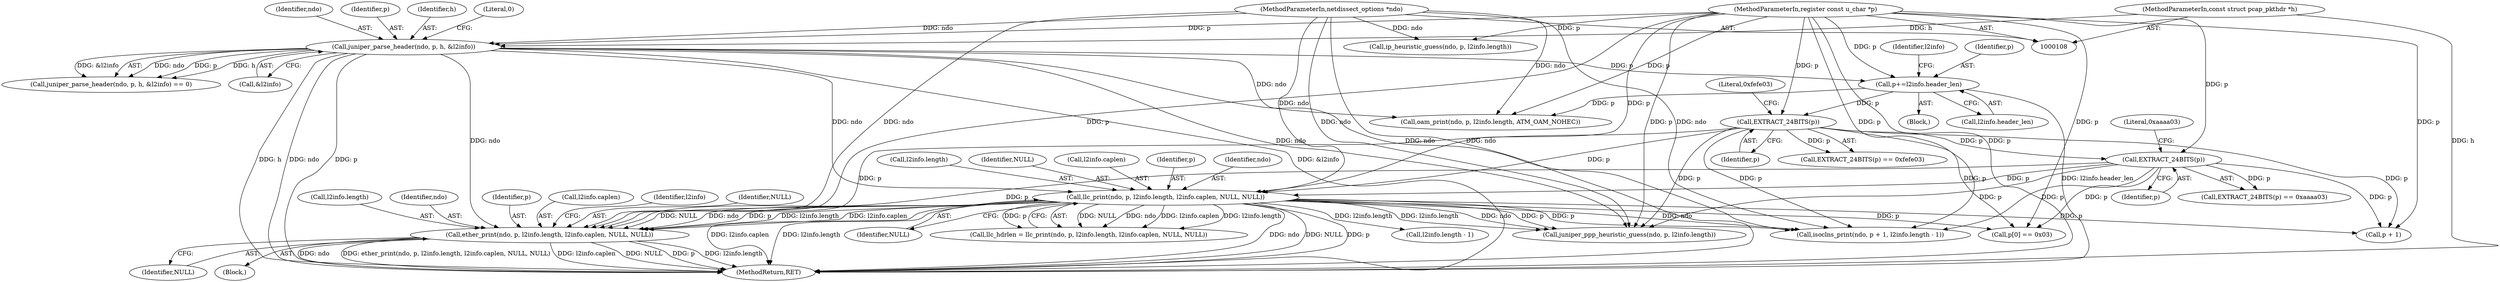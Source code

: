 digraph "0_tcpdump_1dcd10aceabbc03bf571ea32b892c522cbe923de_6@pointer" {
"1000204" [label="(Call,ether_print(ndo, p, l2info.length, l2info.caplen, NULL, NULL))"];
"1000171" [label="(Call,llc_print(ndo, p, l2info.length, l2info.caplen, NULL, NULL))"];
"1000122" [label="(Call,juniper_parse_header(ndo, p, h, &l2info))"];
"1000109" [label="(MethodParameterIn,netdissect_options *ndo)"];
"1000111" [label="(MethodParameterIn,register const u_char *p)"];
"1000110" [label="(MethodParameterIn,const struct pcap_pkthdr *h)"];
"1000165" [label="(Call,EXTRACT_24BITS(p))"];
"1000161" [label="(Call,EXTRACT_24BITS(p))"];
"1000133" [label="(Call,p+=l2info.header_len)"];
"1000166" [label="(Identifier,p)"];
"1000206" [label="(Identifier,p)"];
"1000177" [label="(Call,l2info.caplen)"];
"1000210" [label="(Call,l2info.caplen)"];
"1000121" [label="(Call,juniper_parse_header(ndo, p, h, &l2info) == 0)"];
"1000142" [label="(Identifier,l2info)"];
"1000203" [label="(Block,)"];
"1000162" [label="(Identifier,p)"];
"1000161" [label="(Call,EXTRACT_24BITS(p))"];
"1000181" [label="(Identifier,NULL)"];
"1000124" [label="(Identifier,p)"];
"1000242" [label="(Call,juniper_ppp_heuristic_guess(ndo, p, l2info.length))"];
"1000125" [label="(Identifier,h)"];
"1000111" [label="(MethodParameterIn,register const u_char *p)"];
"1000220" [label="(Call,p[0] == 0x03)"];
"1000122" [label="(Call,juniper_parse_header(ndo, p, h, &l2info))"];
"1000214" [label="(Identifier,NULL)"];
"1000112" [label="(Block,)"];
"1000163" [label="(Literal,0xfefe03)"];
"1000173" [label="(Identifier,p)"];
"1000147" [label="(Call,oam_print(ndo, p, l2info.length, ATM_OAM_NOHEC))"];
"1000228" [label="(Call,p + 1)"];
"1000217" [label="(Identifier,l2info)"];
"1000171" [label="(Call,llc_print(ndo, p, l2info.length, l2info.caplen, NULL, NULL))"];
"1000270" [label="(MethodReturn,RET)"];
"1000172" [label="(Identifier,ndo)"];
"1000213" [label="(Identifier,NULL)"];
"1000126" [label="(Call,&l2info)"];
"1000207" [label="(Call,l2info.length)"];
"1000160" [label="(Call,EXTRACT_24BITS(p) == 0xfefe03)"];
"1000128" [label="(Literal,0)"];
"1000135" [label="(Call,l2info.header_len)"];
"1000169" [label="(Call,llc_hdrlen = llc_print(ndo, p, l2info.length, l2info.caplen, NULL, NULL))"];
"1000205" [label="(Identifier,ndo)"];
"1000255" [label="(Call,ip_heuristic_guess(ndo, p, l2info.length))"];
"1000204" [label="(Call,ether_print(ndo, p, l2info.length, l2info.caplen, NULL, NULL))"];
"1000165" [label="(Call,EXTRACT_24BITS(p))"];
"1000231" [label="(Call,l2info.length - 1)"];
"1000174" [label="(Call,l2info.length)"];
"1000133" [label="(Call,p+=l2info.header_len)"];
"1000109" [label="(MethodParameterIn,netdissect_options *ndo)"];
"1000167" [label="(Literal,0xaaaa03)"];
"1000180" [label="(Identifier,NULL)"];
"1000164" [label="(Call,EXTRACT_24BITS(p) == 0xaaaa03)"];
"1000134" [label="(Identifier,p)"];
"1000226" [label="(Call,isoclns_print(ndo, p + 1, l2info.length - 1))"];
"1000123" [label="(Identifier,ndo)"];
"1000110" [label="(MethodParameterIn,const struct pcap_pkthdr *h)"];
"1000204" -> "1000203"  [label="AST: "];
"1000204" -> "1000214"  [label="CFG: "];
"1000205" -> "1000204"  [label="AST: "];
"1000206" -> "1000204"  [label="AST: "];
"1000207" -> "1000204"  [label="AST: "];
"1000210" -> "1000204"  [label="AST: "];
"1000213" -> "1000204"  [label="AST: "];
"1000214" -> "1000204"  [label="AST: "];
"1000217" -> "1000204"  [label="CFG: "];
"1000204" -> "1000270"  [label="DDG: l2info.caplen"];
"1000204" -> "1000270"  [label="DDG: NULL"];
"1000204" -> "1000270"  [label="DDG: p"];
"1000204" -> "1000270"  [label="DDG: l2info.length"];
"1000204" -> "1000270"  [label="DDG: ndo"];
"1000204" -> "1000270"  [label="DDG: ether_print(ndo, p, l2info.length, l2info.caplen, NULL, NULL)"];
"1000171" -> "1000204"  [label="DDG: ndo"];
"1000171" -> "1000204"  [label="DDG: p"];
"1000171" -> "1000204"  [label="DDG: l2info.length"];
"1000171" -> "1000204"  [label="DDG: l2info.caplen"];
"1000171" -> "1000204"  [label="DDG: NULL"];
"1000122" -> "1000204"  [label="DDG: ndo"];
"1000109" -> "1000204"  [label="DDG: ndo"];
"1000165" -> "1000204"  [label="DDG: p"];
"1000161" -> "1000204"  [label="DDG: p"];
"1000111" -> "1000204"  [label="DDG: p"];
"1000171" -> "1000169"  [label="AST: "];
"1000171" -> "1000181"  [label="CFG: "];
"1000172" -> "1000171"  [label="AST: "];
"1000173" -> "1000171"  [label="AST: "];
"1000174" -> "1000171"  [label="AST: "];
"1000177" -> "1000171"  [label="AST: "];
"1000180" -> "1000171"  [label="AST: "];
"1000181" -> "1000171"  [label="AST: "];
"1000169" -> "1000171"  [label="CFG: "];
"1000171" -> "1000270"  [label="DDG: ndo"];
"1000171" -> "1000270"  [label="DDG: NULL"];
"1000171" -> "1000270"  [label="DDG: p"];
"1000171" -> "1000270"  [label="DDG: l2info.caplen"];
"1000171" -> "1000270"  [label="DDG: l2info.length"];
"1000171" -> "1000169"  [label="DDG: NULL"];
"1000171" -> "1000169"  [label="DDG: ndo"];
"1000171" -> "1000169"  [label="DDG: l2info.caplen"];
"1000171" -> "1000169"  [label="DDG: l2info.length"];
"1000171" -> "1000169"  [label="DDG: p"];
"1000122" -> "1000171"  [label="DDG: ndo"];
"1000109" -> "1000171"  [label="DDG: ndo"];
"1000165" -> "1000171"  [label="DDG: p"];
"1000161" -> "1000171"  [label="DDG: p"];
"1000111" -> "1000171"  [label="DDG: p"];
"1000171" -> "1000220"  [label="DDG: p"];
"1000171" -> "1000226"  [label="DDG: ndo"];
"1000171" -> "1000226"  [label="DDG: p"];
"1000171" -> "1000228"  [label="DDG: p"];
"1000171" -> "1000231"  [label="DDG: l2info.length"];
"1000171" -> "1000242"  [label="DDG: ndo"];
"1000171" -> "1000242"  [label="DDG: p"];
"1000171" -> "1000242"  [label="DDG: l2info.length"];
"1000122" -> "1000121"  [label="AST: "];
"1000122" -> "1000126"  [label="CFG: "];
"1000123" -> "1000122"  [label="AST: "];
"1000124" -> "1000122"  [label="AST: "];
"1000125" -> "1000122"  [label="AST: "];
"1000126" -> "1000122"  [label="AST: "];
"1000128" -> "1000122"  [label="CFG: "];
"1000122" -> "1000270"  [label="DDG: &l2info"];
"1000122" -> "1000270"  [label="DDG: h"];
"1000122" -> "1000270"  [label="DDG: ndo"];
"1000122" -> "1000270"  [label="DDG: p"];
"1000122" -> "1000121"  [label="DDG: ndo"];
"1000122" -> "1000121"  [label="DDG: p"];
"1000122" -> "1000121"  [label="DDG: h"];
"1000122" -> "1000121"  [label="DDG: &l2info"];
"1000109" -> "1000122"  [label="DDG: ndo"];
"1000111" -> "1000122"  [label="DDG: p"];
"1000110" -> "1000122"  [label="DDG: h"];
"1000122" -> "1000133"  [label="DDG: p"];
"1000122" -> "1000147"  [label="DDG: ndo"];
"1000122" -> "1000226"  [label="DDG: ndo"];
"1000122" -> "1000242"  [label="DDG: ndo"];
"1000109" -> "1000108"  [label="AST: "];
"1000109" -> "1000270"  [label="DDG: ndo"];
"1000109" -> "1000147"  [label="DDG: ndo"];
"1000109" -> "1000226"  [label="DDG: ndo"];
"1000109" -> "1000242"  [label="DDG: ndo"];
"1000109" -> "1000255"  [label="DDG: ndo"];
"1000111" -> "1000108"  [label="AST: "];
"1000111" -> "1000270"  [label="DDG: p"];
"1000111" -> "1000133"  [label="DDG: p"];
"1000111" -> "1000147"  [label="DDG: p"];
"1000111" -> "1000161"  [label="DDG: p"];
"1000111" -> "1000165"  [label="DDG: p"];
"1000111" -> "1000220"  [label="DDG: p"];
"1000111" -> "1000226"  [label="DDG: p"];
"1000111" -> "1000228"  [label="DDG: p"];
"1000111" -> "1000242"  [label="DDG: p"];
"1000111" -> "1000255"  [label="DDG: p"];
"1000110" -> "1000108"  [label="AST: "];
"1000110" -> "1000270"  [label="DDG: h"];
"1000165" -> "1000164"  [label="AST: "];
"1000165" -> "1000166"  [label="CFG: "];
"1000166" -> "1000165"  [label="AST: "];
"1000167" -> "1000165"  [label="CFG: "];
"1000165" -> "1000164"  [label="DDG: p"];
"1000161" -> "1000165"  [label="DDG: p"];
"1000165" -> "1000220"  [label="DDG: p"];
"1000165" -> "1000226"  [label="DDG: p"];
"1000165" -> "1000228"  [label="DDG: p"];
"1000165" -> "1000242"  [label="DDG: p"];
"1000161" -> "1000160"  [label="AST: "];
"1000161" -> "1000162"  [label="CFG: "];
"1000162" -> "1000161"  [label="AST: "];
"1000163" -> "1000161"  [label="CFG: "];
"1000161" -> "1000160"  [label="DDG: p"];
"1000133" -> "1000161"  [label="DDG: p"];
"1000161" -> "1000220"  [label="DDG: p"];
"1000161" -> "1000226"  [label="DDG: p"];
"1000161" -> "1000228"  [label="DDG: p"];
"1000161" -> "1000242"  [label="DDG: p"];
"1000133" -> "1000112"  [label="AST: "];
"1000133" -> "1000135"  [label="CFG: "];
"1000134" -> "1000133"  [label="AST: "];
"1000135" -> "1000133"  [label="AST: "];
"1000142" -> "1000133"  [label="CFG: "];
"1000133" -> "1000270"  [label="DDG: l2info.header_len"];
"1000133" -> "1000147"  [label="DDG: p"];
}
